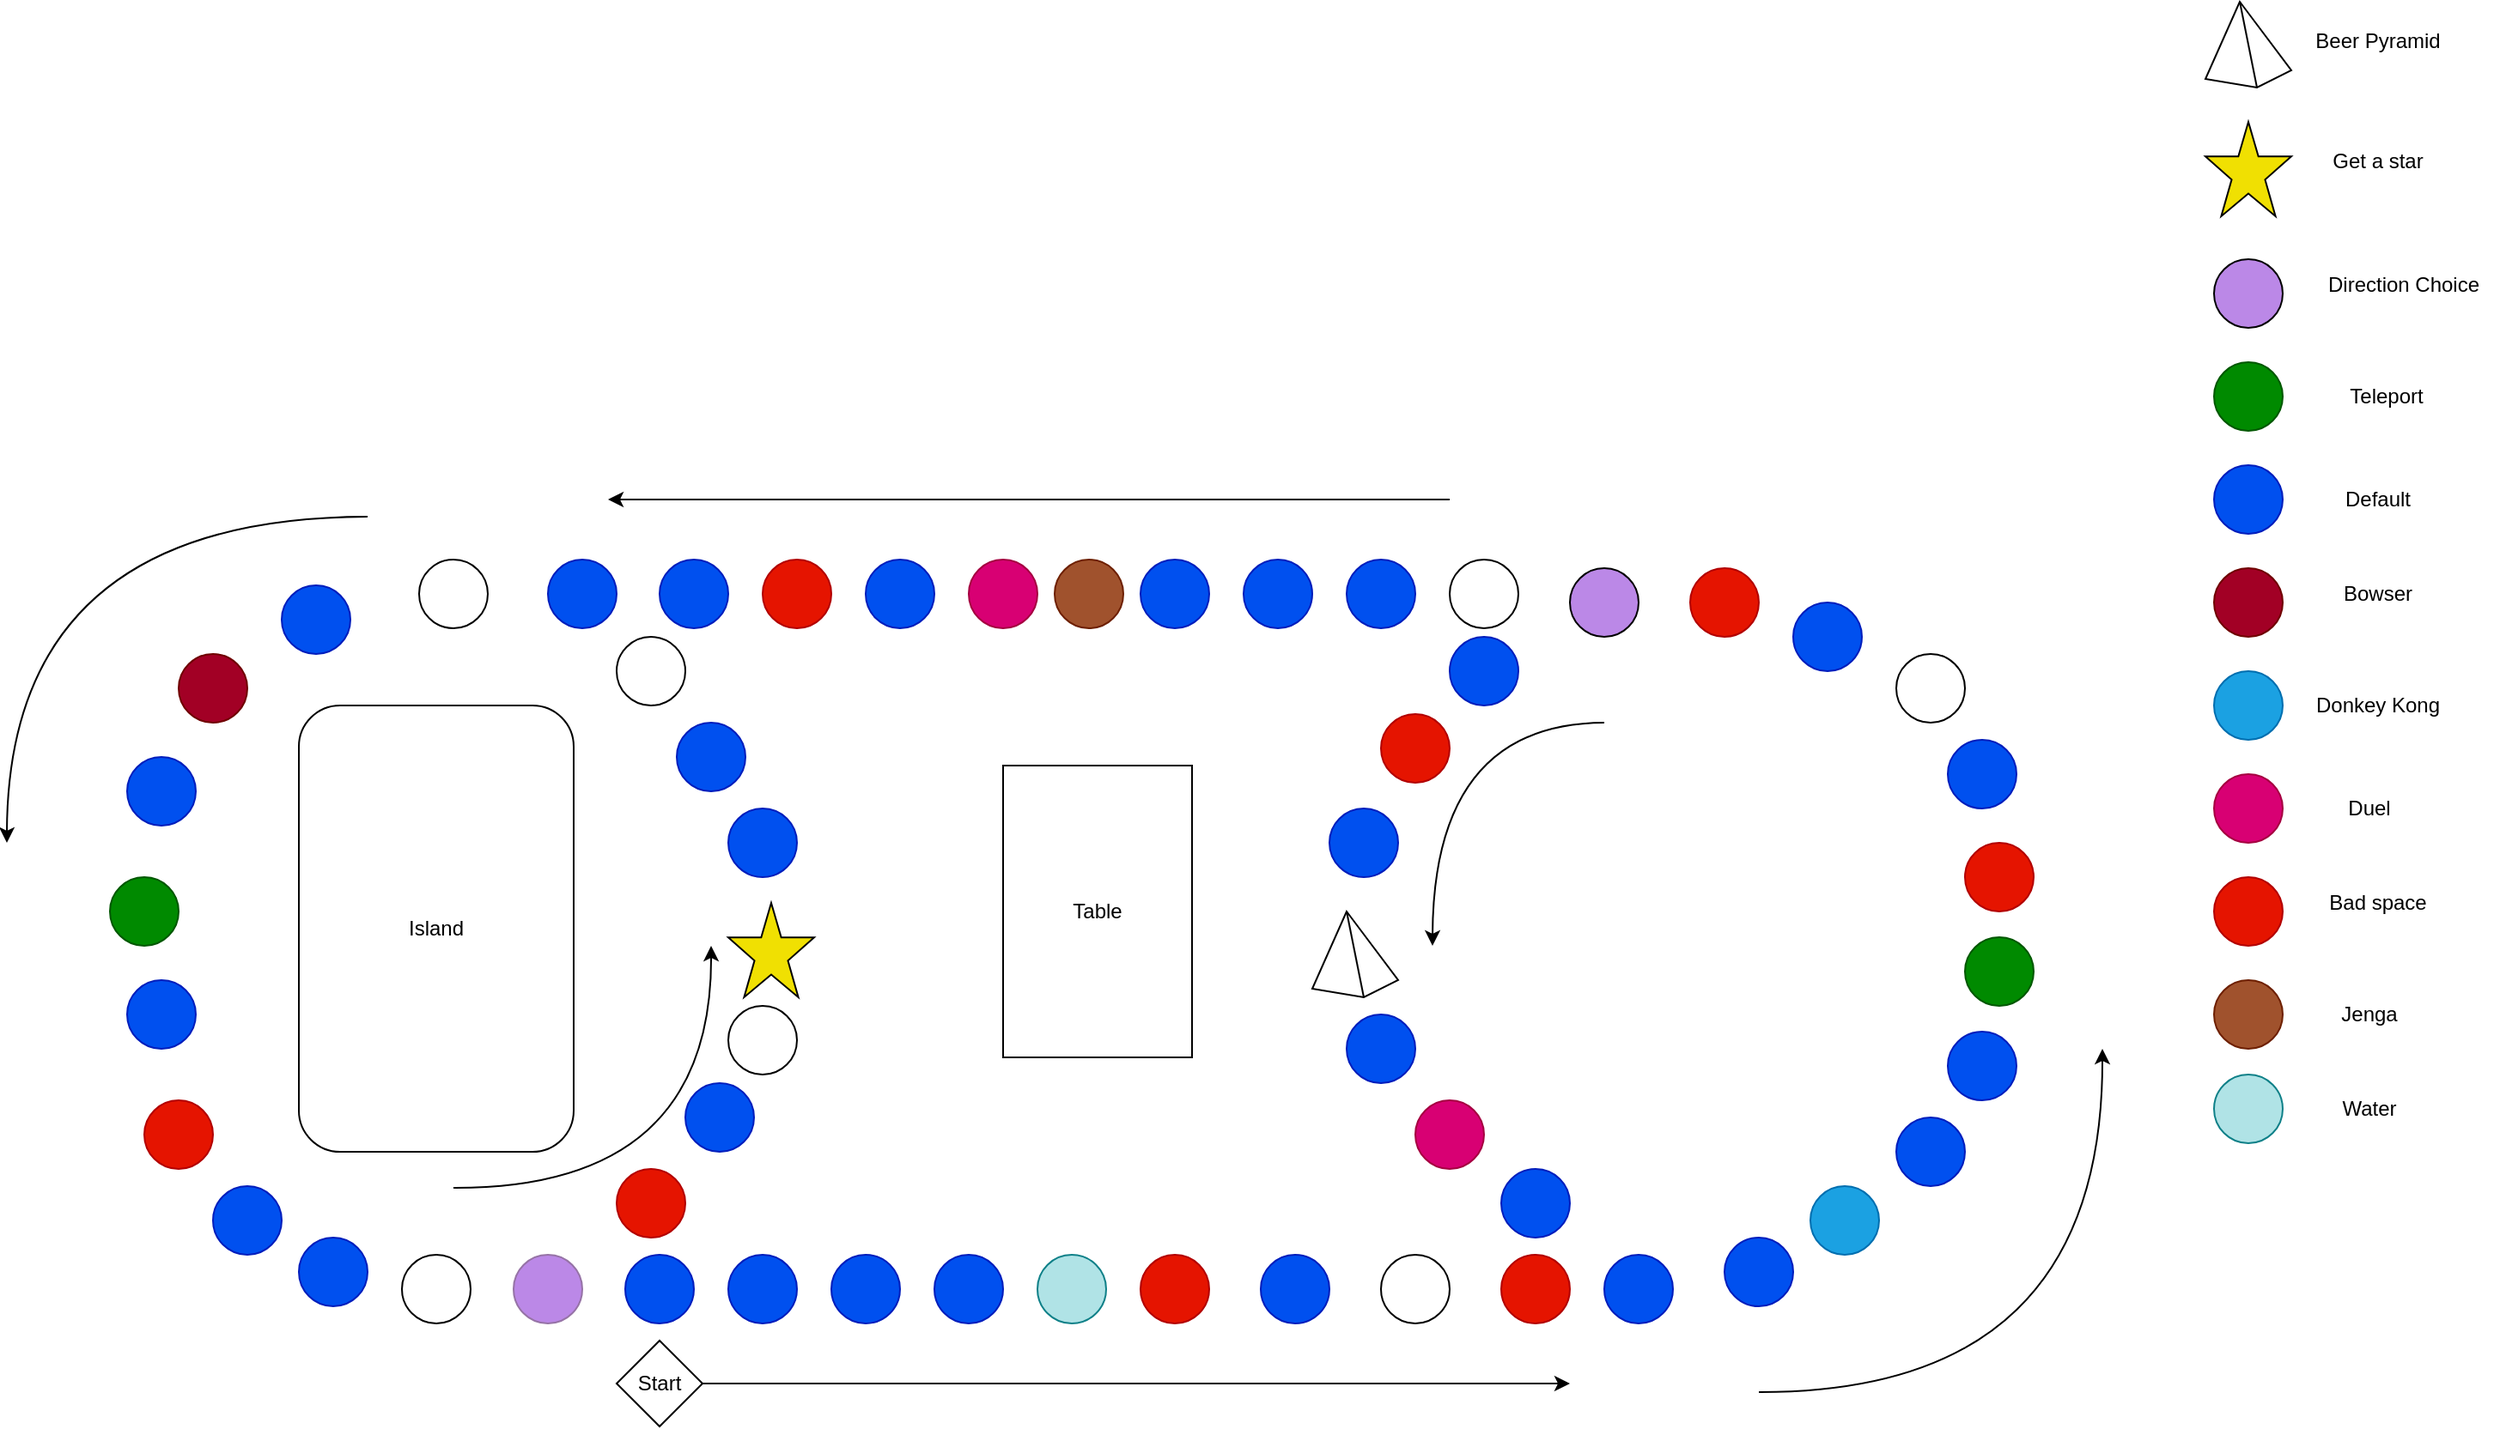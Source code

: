 <mxfile version="22.1.4" type="device">
  <diagram name="Page-1" id="nZkPP2YXj4hcI9X0D7Jn">
    <mxGraphModel dx="2074" dy="1142" grid="1" gridSize="10" guides="1" tooltips="1" connect="1" arrows="1" fold="1" page="1" pageScale="1" pageWidth="850" pageHeight="1100" math="0" shadow="0">
      <root>
        <mxCell id="0" />
        <mxCell id="1" parent="0" />
        <mxCell id="h_ossI_MH9fFPqENP40c-2" value="" style="ellipse;whiteSpace=wrap;html=1;aspect=fixed;fillColor=#0050ef;fontColor=#ffffff;strokeColor=#001DBC;" vertex="1" parent="1">
          <mxGeometry x="260" y="830" width="40" height="40" as="geometry" />
        </mxCell>
        <mxCell id="h_ossI_MH9fFPqENP40c-3" value="Island" style="rounded=1;whiteSpace=wrap;html=1;" vertex="1" parent="1">
          <mxGeometry x="260" y="520" width="160" height="260" as="geometry" />
        </mxCell>
        <mxCell id="h_ossI_MH9fFPqENP40c-4" value="&lt;div&gt;Table&lt;/div&gt;" style="rounded=0;whiteSpace=wrap;html=1;" vertex="1" parent="1">
          <mxGeometry x="670" y="555" width="110" height="170" as="geometry" />
        </mxCell>
        <mxCell id="h_ossI_MH9fFPqENP40c-5" value="" style="ellipse;whiteSpace=wrap;html=1;aspect=fixed;fillColor=#0050ef;fontColor=#ffffff;strokeColor=#001DBC;" vertex="1" parent="1">
          <mxGeometry x="210" y="800" width="40" height="40" as="geometry" />
        </mxCell>
        <mxCell id="h_ossI_MH9fFPqENP40c-6" value="" style="ellipse;whiteSpace=wrap;html=1;aspect=fixed;fillColor=#e51400;fontColor=#ffffff;strokeColor=#B20000;" vertex="1" parent="1">
          <mxGeometry x="170" y="750" width="40" height="40" as="geometry" />
        </mxCell>
        <mxCell id="h_ossI_MH9fFPqENP40c-7" value="" style="ellipse;whiteSpace=wrap;html=1;aspect=fixed;fillColor=#0050ef;fontColor=#ffffff;strokeColor=#001DBC;" vertex="1" parent="1">
          <mxGeometry x="160" y="680" width="40" height="40" as="geometry" />
        </mxCell>
        <mxCell id="h_ossI_MH9fFPqENP40c-8" value="" style="ellipse;whiteSpace=wrap;html=1;aspect=fixed;fillColor=#008a00;fontColor=#ffffff;strokeColor=#005700;" vertex="1" parent="1">
          <mxGeometry x="150" y="620" width="40" height="40" as="geometry" />
        </mxCell>
        <mxCell id="h_ossI_MH9fFPqENP40c-9" value="" style="ellipse;whiteSpace=wrap;html=1;aspect=fixed;fillColor=#0050ef;fontColor=#ffffff;strokeColor=#001DBC;" vertex="1" parent="1">
          <mxGeometry x="160" y="550" width="40" height="40" as="geometry" />
        </mxCell>
        <mxCell id="h_ossI_MH9fFPqENP40c-10" value="" style="ellipse;whiteSpace=wrap;html=1;aspect=fixed;fillColor=#a20025;fontColor=#ffffff;strokeColor=#6F0000;" vertex="1" parent="1">
          <mxGeometry x="190" y="490" width="40" height="40" as="geometry" />
        </mxCell>
        <mxCell id="h_ossI_MH9fFPqENP40c-11" value="" style="ellipse;whiteSpace=wrap;html=1;aspect=fixed;fillColor=#0050ef;fontColor=#ffffff;strokeColor=#001DBC;" vertex="1" parent="1">
          <mxGeometry x="250" y="450" width="40" height="40" as="geometry" />
        </mxCell>
        <mxCell id="h_ossI_MH9fFPqENP40c-12" value="" style="ellipse;whiteSpace=wrap;html=1;aspect=fixed;" vertex="1" parent="1">
          <mxGeometry x="330" y="435" width="40" height="40" as="geometry" />
        </mxCell>
        <mxCell id="h_ossI_MH9fFPqENP40c-13" value="" style="ellipse;whiteSpace=wrap;html=1;aspect=fixed;fillColor=#0050ef;fontColor=#ffffff;strokeColor=#001DBC;" vertex="1" parent="1">
          <mxGeometry x="405" y="435" width="40" height="40" as="geometry" />
        </mxCell>
        <mxCell id="h_ossI_MH9fFPqENP40c-14" value="" style="ellipse;whiteSpace=wrap;html=1;aspect=fixed;fillColor=#0050ef;fontColor=#ffffff;strokeColor=#001DBC;" vertex="1" parent="1">
          <mxGeometry x="480" y="530" width="40" height="40" as="geometry" />
        </mxCell>
        <mxCell id="h_ossI_MH9fFPqENP40c-15" value="" style="ellipse;whiteSpace=wrap;html=1;aspect=fixed;fillColor=#0050ef;fontColor=#ffffff;strokeColor=#001DBC;" vertex="1" parent="1">
          <mxGeometry x="470" y="435" width="40" height="40" as="geometry" />
        </mxCell>
        <mxCell id="h_ossI_MH9fFPqENP40c-17" value="" style="ellipse;whiteSpace=wrap;html=1;aspect=fixed;fillColor=#0050ef;fontColor=#ffffff;strokeColor=#001DBC;" vertex="1" parent="1">
          <mxGeometry x="510" y="580" width="40" height="40" as="geometry" />
        </mxCell>
        <mxCell id="h_ossI_MH9fFPqENP40c-19" value="" style="ellipse;whiteSpace=wrap;html=1;aspect=fixed;" vertex="1" parent="1">
          <mxGeometry x="510" y="695" width="40" height="40" as="geometry" />
        </mxCell>
        <mxCell id="h_ossI_MH9fFPqENP40c-20" value="" style="ellipse;whiteSpace=wrap;html=1;aspect=fixed;fillColor=#0050ef;fontColor=#ffffff;strokeColor=#001DBC;" vertex="1" parent="1">
          <mxGeometry x="485" y="740" width="40" height="40" as="geometry" />
        </mxCell>
        <mxCell id="h_ossI_MH9fFPqENP40c-21" value="" style="ellipse;whiteSpace=wrap;html=1;aspect=fixed;fillColor=#e51400;fontColor=#ffffff;strokeColor=#B20000;" vertex="1" parent="1">
          <mxGeometry x="445" y="790" width="40" height="40" as="geometry" />
        </mxCell>
        <mxCell id="h_ossI_MH9fFPqENP40c-22" value="" style="ellipse;whiteSpace=wrap;html=1;aspect=fixed;fillColor=#BB88E7;strokeColor=#9673a6;" vertex="1" parent="1">
          <mxGeometry x="385" y="840" width="40" height="40" as="geometry" />
        </mxCell>
        <mxCell id="h_ossI_MH9fFPqENP40c-23" value="" style="ellipse;whiteSpace=wrap;html=1;aspect=fixed;" vertex="1" parent="1">
          <mxGeometry x="320" y="840" width="40" height="40" as="geometry" />
        </mxCell>
        <mxCell id="h_ossI_MH9fFPqENP40c-24" value="" style="ellipse;whiteSpace=wrap;html=1;aspect=fixed;fillColor=#0050ef;fontColor=#ffffff;strokeColor=#001DBC;" vertex="1" parent="1">
          <mxGeometry x="450" y="840" width="40" height="40" as="geometry" />
        </mxCell>
        <mxCell id="h_ossI_MH9fFPqENP40c-25" value="" style="ellipse;whiteSpace=wrap;html=1;aspect=fixed;fillColor=#0050ef;fontColor=#ffffff;strokeColor=#001DBC;" vertex="1" parent="1">
          <mxGeometry x="510" y="840" width="40" height="40" as="geometry" />
        </mxCell>
        <mxCell id="h_ossI_MH9fFPqENP40c-26" value="" style="ellipse;whiteSpace=wrap;html=1;aspect=fixed;fillColor=#0050ef;fontColor=#ffffff;strokeColor=#001DBC;" vertex="1" parent="1">
          <mxGeometry x="570" y="840" width="40" height="40" as="geometry" />
        </mxCell>
        <mxCell id="h_ossI_MH9fFPqENP40c-27" value="" style="ellipse;whiteSpace=wrap;html=1;aspect=fixed;fillColor=#0050ef;fontColor=#ffffff;strokeColor=#001DBC;" vertex="1" parent="1">
          <mxGeometry x="630" y="840" width="40" height="40" as="geometry" />
        </mxCell>
        <mxCell id="h_ossI_MH9fFPqENP40c-28" value="" style="ellipse;whiteSpace=wrap;html=1;aspect=fixed;fillColor=#b0e3e6;strokeColor=#0e8088;" vertex="1" parent="1">
          <mxGeometry x="690" y="840" width="40" height="40" as="geometry" />
        </mxCell>
        <mxCell id="h_ossI_MH9fFPqENP40c-29" value="" style="ellipse;whiteSpace=wrap;html=1;aspect=fixed;fillColor=#e51400;fontColor=#ffffff;strokeColor=#B20000;" vertex="1" parent="1">
          <mxGeometry x="750" y="840" width="40" height="40" as="geometry" />
        </mxCell>
        <mxCell id="h_ossI_MH9fFPqENP40c-30" value="" style="ellipse;whiteSpace=wrap;html=1;aspect=fixed;fillColor=#0050ef;fontColor=#ffffff;strokeColor=#001DBC;" vertex="1" parent="1">
          <mxGeometry x="820" y="840" width="40" height="40" as="geometry" />
        </mxCell>
        <mxCell id="h_ossI_MH9fFPqENP40c-31" value="" style="ellipse;whiteSpace=wrap;html=1;aspect=fixed;" vertex="1" parent="1">
          <mxGeometry x="890" y="840" width="40" height="40" as="geometry" />
        </mxCell>
        <mxCell id="h_ossI_MH9fFPqENP40c-32" value="" style="ellipse;whiteSpace=wrap;html=1;aspect=fixed;fillColor=#e51400;fontColor=#ffffff;strokeColor=#B20000;" vertex="1" parent="1">
          <mxGeometry x="960" y="840" width="40" height="40" as="geometry" />
        </mxCell>
        <mxCell id="h_ossI_MH9fFPqENP40c-33" value="" style="ellipse;whiteSpace=wrap;html=1;aspect=fixed;fillColor=#0050ef;fontColor=#ffffff;strokeColor=#001DBC;" vertex="1" parent="1">
          <mxGeometry x="1020" y="840" width="40" height="40" as="geometry" />
        </mxCell>
        <mxCell id="h_ossI_MH9fFPqENP40c-34" value="" style="ellipse;whiteSpace=wrap;html=1;aspect=fixed;fillColor=#0050ef;fontColor=#ffffff;strokeColor=#001DBC;" vertex="1" parent="1">
          <mxGeometry x="1090" y="830" width="40" height="40" as="geometry" />
        </mxCell>
        <mxCell id="h_ossI_MH9fFPqENP40c-35" value="" style="ellipse;whiteSpace=wrap;html=1;aspect=fixed;fillColor=#1ba1e2;fontColor=#ffffff;strokeColor=#006EAF;" vertex="1" parent="1">
          <mxGeometry x="1140" y="800" width="40" height="40" as="geometry" />
        </mxCell>
        <mxCell id="h_ossI_MH9fFPqENP40c-36" value="" style="ellipse;whiteSpace=wrap;html=1;aspect=fixed;fillColor=#0050ef;fontColor=#ffffff;strokeColor=#001DBC;" vertex="1" parent="1">
          <mxGeometry x="960" y="790" width="40" height="40" as="geometry" />
        </mxCell>
        <mxCell id="h_ossI_MH9fFPqENP40c-37" value="" style="ellipse;whiteSpace=wrap;html=1;aspect=fixed;fillColor=#d80073;fontColor=#ffffff;strokeColor=#A50040;" vertex="1" parent="1">
          <mxGeometry x="910" y="750" width="40" height="40" as="geometry" />
        </mxCell>
        <mxCell id="h_ossI_MH9fFPqENP40c-38" value="" style="ellipse;whiteSpace=wrap;html=1;aspect=fixed;fillColor=#0050ef;fontColor=#ffffff;strokeColor=#001DBC;" vertex="1" parent="1">
          <mxGeometry x="870" y="700" width="40" height="40" as="geometry" />
        </mxCell>
        <mxCell id="h_ossI_MH9fFPqENP40c-40" value="" style="ellipse;whiteSpace=wrap;html=1;aspect=fixed;fillColor=#0050ef;fontColor=#ffffff;strokeColor=#001DBC;" vertex="1" parent="1">
          <mxGeometry x="860" y="580" width="40" height="40" as="geometry" />
        </mxCell>
        <mxCell id="h_ossI_MH9fFPqENP40c-41" value="" style="ellipse;whiteSpace=wrap;html=1;aspect=fixed;fillColor=#e51400;fontColor=#ffffff;strokeColor=#B20000;" vertex="1" parent="1">
          <mxGeometry x="890" y="525" width="40" height="40" as="geometry" />
        </mxCell>
        <mxCell id="h_ossI_MH9fFPqENP40c-42" value="" style="ellipse;whiteSpace=wrap;html=1;aspect=fixed;fillColor=#0050ef;fontColor=#ffffff;strokeColor=#001DBC;" vertex="1" parent="1">
          <mxGeometry x="930" y="480" width="40" height="40" as="geometry" />
        </mxCell>
        <mxCell id="h_ossI_MH9fFPqENP40c-43" value="" style="ellipse;whiteSpace=wrap;html=1;aspect=fixed;fillColor=#0050ef;fontColor=#ffffff;strokeColor=#001DBC;" vertex="1" parent="1">
          <mxGeometry x="1190" y="760" width="40" height="40" as="geometry" />
        </mxCell>
        <mxCell id="h_ossI_MH9fFPqENP40c-44" value="" style="ellipse;whiteSpace=wrap;html=1;aspect=fixed;fillColor=#0050ef;fontColor=#ffffff;strokeColor=#001DBC;" vertex="1" parent="1">
          <mxGeometry x="1220" y="710" width="40" height="40" as="geometry" />
        </mxCell>
        <mxCell id="h_ossI_MH9fFPqENP40c-45" value="" style="ellipse;whiteSpace=wrap;html=1;aspect=fixed;fillColor=#008a00;fontColor=#ffffff;strokeColor=#005700;" vertex="1" parent="1">
          <mxGeometry x="1230" y="655" width="40" height="40" as="geometry" />
        </mxCell>
        <mxCell id="h_ossI_MH9fFPqENP40c-46" value="" style="ellipse;whiteSpace=wrap;html=1;aspect=fixed;" vertex="1" parent="1">
          <mxGeometry x="1190" y="490" width="40" height="40" as="geometry" />
        </mxCell>
        <mxCell id="h_ossI_MH9fFPqENP40c-47" value="" style="ellipse;whiteSpace=wrap;html=1;aspect=fixed;fillColor=#0050ef;fontColor=#ffffff;strokeColor=#001DBC;" vertex="1" parent="1">
          <mxGeometry x="1130" y="460" width="40" height="40" as="geometry" />
        </mxCell>
        <mxCell id="h_ossI_MH9fFPqENP40c-48" value="" style="ellipse;whiteSpace=wrap;html=1;aspect=fixed;fillColor=#e51400;fontColor=#ffffff;strokeColor=#B20000;" vertex="1" parent="1">
          <mxGeometry x="1070" y="440" width="40" height="40" as="geometry" />
        </mxCell>
        <mxCell id="h_ossI_MH9fFPqENP40c-49" value="" style="ellipse;whiteSpace=wrap;html=1;aspect=fixed;fillColor=#BB88E7;" vertex="1" parent="1">
          <mxGeometry x="1000" y="440" width="40" height="40" as="geometry" />
        </mxCell>
        <mxCell id="h_ossI_MH9fFPqENP40c-50" value="" style="ellipse;whiteSpace=wrap;html=1;aspect=fixed;" vertex="1" parent="1">
          <mxGeometry x="930" y="435" width="40" height="40" as="geometry" />
        </mxCell>
        <mxCell id="h_ossI_MH9fFPqENP40c-52" value="" style="ellipse;whiteSpace=wrap;html=1;aspect=fixed;fillColor=#0050ef;fontColor=#ffffff;strokeColor=#001DBC;" vertex="1" parent="1">
          <mxGeometry x="870" y="435" width="40" height="40" as="geometry" />
        </mxCell>
        <mxCell id="h_ossI_MH9fFPqENP40c-53" value="" style="ellipse;whiteSpace=wrap;html=1;aspect=fixed;fillColor=#0050ef;fontColor=#ffffff;strokeColor=#001DBC;" vertex="1" parent="1">
          <mxGeometry x="810" y="435" width="40" height="40" as="geometry" />
        </mxCell>
        <mxCell id="h_ossI_MH9fFPqENP40c-56" value="" style="ellipse;whiteSpace=wrap;html=1;aspect=fixed;fillColor=#0050ef;fontColor=#ffffff;strokeColor=#001DBC;" vertex="1" parent="1">
          <mxGeometry x="750" y="435" width="40" height="40" as="geometry" />
        </mxCell>
        <mxCell id="h_ossI_MH9fFPqENP40c-57" value="" style="ellipse;whiteSpace=wrap;html=1;aspect=fixed;fillColor=#d80073;fontColor=#ffffff;strokeColor=#A50040;" vertex="1" parent="1">
          <mxGeometry x="650" y="435" width="40" height="40" as="geometry" />
        </mxCell>
        <mxCell id="h_ossI_MH9fFPqENP40c-58" value="" style="ellipse;whiteSpace=wrap;html=1;aspect=fixed;fillColor=#0050ef;fontColor=#ffffff;strokeColor=#001DBC;" vertex="1" parent="1">
          <mxGeometry x="590" y="435" width="40" height="40" as="geometry" />
        </mxCell>
        <mxCell id="h_ossI_MH9fFPqENP40c-59" value="" style="ellipse;whiteSpace=wrap;html=1;aspect=fixed;fillColor=#e51400;fontColor=#ffffff;strokeColor=#B20000;" vertex="1" parent="1">
          <mxGeometry x="530" y="435" width="40" height="40" as="geometry" />
        </mxCell>
        <mxCell id="h_ossI_MH9fFPqENP40c-60" value="" style="endArrow=classic;html=1;rounded=0;strokeColor=default;exitX=1;exitY=0.5;exitDx=0;exitDy=0;" edge="1" parent="1" source="h_ossI_MH9fFPqENP40c-62">
          <mxGeometry width="50" height="50" relative="1" as="geometry">
            <mxPoint x="480" y="950" as="sourcePoint" />
            <mxPoint x="1000" y="915" as="targetPoint" />
          </mxGeometry>
        </mxCell>
        <mxCell id="h_ossI_MH9fFPqENP40c-62" value="&lt;div&gt;Start&lt;/div&gt;" style="rhombus;whiteSpace=wrap;html=1;" vertex="1" parent="1">
          <mxGeometry x="445" y="890" width="50" height="50" as="geometry" />
        </mxCell>
        <mxCell id="h_ossI_MH9fFPqENP40c-63" value="" style="endArrow=classic;html=1;rounded=0;edgeStyle=orthogonalEdgeStyle;curved=1;" edge="1" parent="1">
          <mxGeometry width="50" height="50" relative="1" as="geometry">
            <mxPoint x="1110" y="920" as="sourcePoint" />
            <mxPoint x="1310" y="720" as="targetPoint" />
          </mxGeometry>
        </mxCell>
        <mxCell id="h_ossI_MH9fFPqENP40c-64" value="" style="endArrow=classic;html=1;rounded=0;edgeStyle=orthogonalEdgeStyle;curved=1;" edge="1" parent="1">
          <mxGeometry width="50" height="50" relative="1" as="geometry">
            <mxPoint x="1020" y="530" as="sourcePoint" />
            <mxPoint x="920" y="660" as="targetPoint" />
          </mxGeometry>
        </mxCell>
        <mxCell id="h_ossI_MH9fFPqENP40c-65" value="" style="endArrow=classic;html=1;rounded=0;" edge="1" parent="1">
          <mxGeometry width="50" height="50" relative="1" as="geometry">
            <mxPoint x="930" y="400" as="sourcePoint" />
            <mxPoint x="440" y="400" as="targetPoint" />
          </mxGeometry>
        </mxCell>
        <mxCell id="h_ossI_MH9fFPqENP40c-66" value="" style="endArrow=classic;html=1;rounded=0;edgeStyle=orthogonalEdgeStyle;curved=1;" edge="1" parent="1">
          <mxGeometry width="50" height="50" relative="1" as="geometry">
            <mxPoint x="300" y="410" as="sourcePoint" />
            <mxPoint x="90" y="600" as="targetPoint" />
          </mxGeometry>
        </mxCell>
        <mxCell id="h_ossI_MH9fFPqENP40c-67" value="" style="endArrow=classic;html=1;rounded=0;edgeStyle=orthogonalEdgeStyle;curved=1;" edge="1" parent="1">
          <mxGeometry width="50" height="50" relative="1" as="geometry">
            <mxPoint x="350" y="801" as="sourcePoint" />
            <mxPoint x="500" y="660" as="targetPoint" />
          </mxGeometry>
        </mxCell>
        <mxCell id="h_ossI_MH9fFPqENP40c-68" value="" style="verticalLabelPosition=bottom;verticalAlign=top;html=1;shape=mxgraph.basic.star;fillColor=#F0E002;" vertex="1" parent="1">
          <mxGeometry x="510" y="635" width="50" height="55" as="geometry" />
        </mxCell>
        <mxCell id="h_ossI_MH9fFPqENP40c-69" value="" style="verticalLabelPosition=bottom;verticalAlign=top;html=1;shape=mxgraph.basic.pyramid;dx1=0.4;dx2=0.6;dy1=0.9;dy2=0.8;" vertex="1" parent="1">
          <mxGeometry x="850" y="640" width="50" height="50" as="geometry" />
        </mxCell>
        <mxCell id="h_ossI_MH9fFPqENP40c-70" value="" style="verticalLabelPosition=bottom;verticalAlign=top;html=1;shape=mxgraph.basic.pyramid;dx1=0.4;dx2=0.6;dy1=0.9;dy2=0.8;" vertex="1" parent="1">
          <mxGeometry x="1370" y="110" width="50" height="50" as="geometry" />
        </mxCell>
        <mxCell id="h_ossI_MH9fFPqENP40c-71" value="&lt;div&gt;Beer Pyramid&lt;/div&gt;" style="text;html=1;align=center;verticalAlign=middle;resizable=0;points=[];autosize=1;strokeColor=none;fillColor=none;" vertex="1" parent="1">
          <mxGeometry x="1420" y="118" width="100" height="30" as="geometry" />
        </mxCell>
        <mxCell id="h_ossI_MH9fFPqENP40c-72" value="" style="verticalLabelPosition=bottom;verticalAlign=top;html=1;shape=mxgraph.basic.star;fillColor=#F0E002;" vertex="1" parent="1">
          <mxGeometry x="1370" y="180" width="50" height="55" as="geometry" />
        </mxCell>
        <mxCell id="h_ossI_MH9fFPqENP40c-73" value="Get a star" style="text;html=1;align=center;verticalAlign=middle;resizable=0;points=[];autosize=1;strokeColor=none;fillColor=none;" vertex="1" parent="1">
          <mxGeometry x="1430" y="188" width="80" height="30" as="geometry" />
        </mxCell>
        <mxCell id="h_ossI_MH9fFPqENP40c-74" value="" style="ellipse;whiteSpace=wrap;html=1;aspect=fixed;fillColor=#BB88E7;" vertex="1" parent="1">
          <mxGeometry x="1375" y="260" width="40" height="40" as="geometry" />
        </mxCell>
        <mxCell id="h_ossI_MH9fFPqENP40c-75" value="&lt;div&gt;Direction Choice&lt;/div&gt;" style="text;html=1;align=center;verticalAlign=middle;resizable=0;points=[];autosize=1;strokeColor=none;fillColor=none;" vertex="1" parent="1">
          <mxGeometry x="1430" y="260" width="110" height="30" as="geometry" />
        </mxCell>
        <mxCell id="h_ossI_MH9fFPqENP40c-76" value="" style="ellipse;whiteSpace=wrap;html=1;aspect=fixed;" vertex="1" parent="1">
          <mxGeometry x="445" y="480" width="40" height="40" as="geometry" />
        </mxCell>
        <mxCell id="h_ossI_MH9fFPqENP40c-77" value="" style="ellipse;whiteSpace=wrap;html=1;aspect=fixed;fillColor=#a0522d;fontColor=#ffffff;strokeColor=#6D1F00;" vertex="1" parent="1">
          <mxGeometry x="700" y="435" width="40" height="40" as="geometry" />
        </mxCell>
        <mxCell id="h_ossI_MH9fFPqENP40c-78" value="" style="ellipse;whiteSpace=wrap;html=1;aspect=fixed;fillColor=#e51400;fontColor=#ffffff;strokeColor=#B20000;" vertex="1" parent="1">
          <mxGeometry x="1230" y="600" width="40" height="40" as="geometry" />
        </mxCell>
        <mxCell id="h_ossI_MH9fFPqENP40c-79" value="" style="ellipse;whiteSpace=wrap;html=1;aspect=fixed;fillColor=#0050ef;fontColor=#ffffff;strokeColor=#001DBC;" vertex="1" parent="1">
          <mxGeometry x="1220" y="540" width="40" height="40" as="geometry" />
        </mxCell>
        <mxCell id="h_ossI_MH9fFPqENP40c-81" value="" style="ellipse;whiteSpace=wrap;html=1;aspect=fixed;fillColor=#008a00;fontColor=#ffffff;strokeColor=#005700;" vertex="1" parent="1">
          <mxGeometry x="1375" y="320" width="40" height="40" as="geometry" />
        </mxCell>
        <mxCell id="h_ossI_MH9fFPqENP40c-82" value="&lt;div&gt;Teleport&lt;/div&gt;" style="text;html=1;align=center;verticalAlign=middle;resizable=0;points=[];autosize=1;strokeColor=none;fillColor=none;" vertex="1" parent="1">
          <mxGeometry x="1440" y="325" width="70" height="30" as="geometry" />
        </mxCell>
        <mxCell id="h_ossI_MH9fFPqENP40c-83" value="" style="ellipse;whiteSpace=wrap;html=1;aspect=fixed;fillColor=#0050ef;fontColor=#ffffff;strokeColor=#001DBC;" vertex="1" parent="1">
          <mxGeometry x="1375" y="380" width="40" height="40" as="geometry" />
        </mxCell>
        <mxCell id="h_ossI_MH9fFPqENP40c-84" value="Default" style="text;html=1;align=center;verticalAlign=middle;resizable=0;points=[];autosize=1;strokeColor=none;fillColor=none;" vertex="1" parent="1">
          <mxGeometry x="1440" y="385" width="60" height="30" as="geometry" />
        </mxCell>
        <mxCell id="h_ossI_MH9fFPqENP40c-85" value="" style="ellipse;whiteSpace=wrap;html=1;aspect=fixed;fillColor=#a20025;fontColor=#ffffff;strokeColor=#6F0000;" vertex="1" parent="1">
          <mxGeometry x="1375" y="440" width="40" height="40" as="geometry" />
        </mxCell>
        <mxCell id="h_ossI_MH9fFPqENP40c-86" value="Bowser" style="text;html=1;align=center;verticalAlign=middle;resizable=0;points=[];autosize=1;strokeColor=none;fillColor=none;" vertex="1" parent="1">
          <mxGeometry x="1440" y="440" width="60" height="30" as="geometry" />
        </mxCell>
        <mxCell id="h_ossI_MH9fFPqENP40c-87" value="" style="ellipse;whiteSpace=wrap;html=1;aspect=fixed;fillColor=#1ba1e2;fontColor=#ffffff;strokeColor=#006EAF;" vertex="1" parent="1">
          <mxGeometry x="1375" y="500" width="40" height="40" as="geometry" />
        </mxCell>
        <mxCell id="h_ossI_MH9fFPqENP40c-88" value="Donkey Kong" style="text;html=1;align=center;verticalAlign=middle;resizable=0;points=[];autosize=1;strokeColor=none;fillColor=none;" vertex="1" parent="1">
          <mxGeometry x="1420" y="505" width="100" height="30" as="geometry" />
        </mxCell>
        <mxCell id="h_ossI_MH9fFPqENP40c-89" value="" style="ellipse;whiteSpace=wrap;html=1;aspect=fixed;fillColor=#d80073;fontColor=#ffffff;strokeColor=#A50040;" vertex="1" parent="1">
          <mxGeometry x="1375" y="560" width="40" height="40" as="geometry" />
        </mxCell>
        <mxCell id="h_ossI_MH9fFPqENP40c-90" value="Duel" style="text;html=1;align=center;verticalAlign=middle;resizable=0;points=[];autosize=1;strokeColor=none;fillColor=none;" vertex="1" parent="1">
          <mxGeometry x="1440" y="565" width="50" height="30" as="geometry" />
        </mxCell>
        <mxCell id="h_ossI_MH9fFPqENP40c-91" value="" style="ellipse;whiteSpace=wrap;html=1;aspect=fixed;fillColor=#e51400;fontColor=#ffffff;strokeColor=#B20000;" vertex="1" parent="1">
          <mxGeometry x="1375" y="620" width="40" height="40" as="geometry" />
        </mxCell>
        <mxCell id="h_ossI_MH9fFPqENP40c-92" value="&lt;div&gt;Bad space&lt;/div&gt;" style="text;html=1;align=center;verticalAlign=middle;resizable=0;points=[];autosize=1;strokeColor=none;fillColor=none;" vertex="1" parent="1">
          <mxGeometry x="1430" y="620" width="80" height="30" as="geometry" />
        </mxCell>
        <mxCell id="h_ossI_MH9fFPqENP40c-93" value="" style="ellipse;whiteSpace=wrap;html=1;aspect=fixed;fillColor=#a0522d;fontColor=#ffffff;strokeColor=#6D1F00;" vertex="1" parent="1">
          <mxGeometry x="1375" y="680" width="40" height="40" as="geometry" />
        </mxCell>
        <mxCell id="h_ossI_MH9fFPqENP40c-94" value="Jenga" style="text;html=1;align=center;verticalAlign=middle;resizable=0;points=[];autosize=1;strokeColor=none;fillColor=none;" vertex="1" parent="1">
          <mxGeometry x="1435" y="685" width="60" height="30" as="geometry" />
        </mxCell>
        <mxCell id="h_ossI_MH9fFPqENP40c-95" value="" style="ellipse;whiteSpace=wrap;html=1;aspect=fixed;fillColor=#b0e3e6;strokeColor=#0e8088;" vertex="1" parent="1">
          <mxGeometry x="1375" y="735" width="40" height="40" as="geometry" />
        </mxCell>
        <mxCell id="h_ossI_MH9fFPqENP40c-96" value="Water" style="text;html=1;align=center;verticalAlign=middle;resizable=0;points=[];autosize=1;strokeColor=none;fillColor=none;" vertex="1" parent="1">
          <mxGeometry x="1435" y="740" width="60" height="30" as="geometry" />
        </mxCell>
      </root>
    </mxGraphModel>
  </diagram>
</mxfile>
